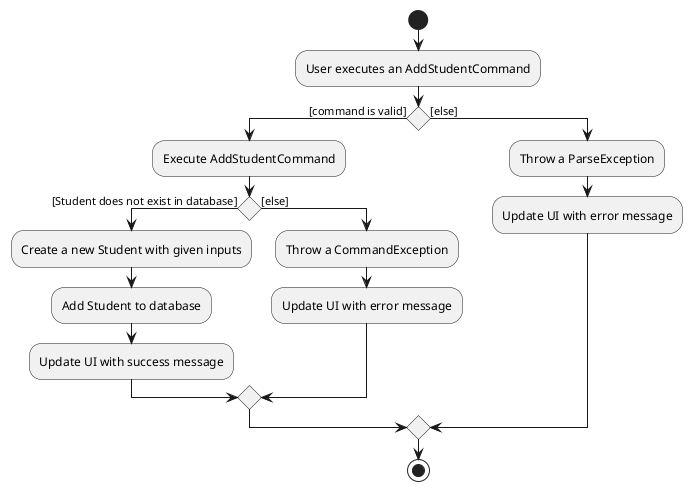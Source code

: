 @startuml

start

:User executes an AddStudentCommand;

if () then ([command is valid])
	:Execute AddStudentCommand;
	if() then ([Student does not exist in database])
        :Create a new Student with given inputs;
        :Add Student to database;
        :Update UI with success message;

	else ([else])
        :Throw a CommandException;
        :Update UI with error message;
    endif
else ([else])
	:Throw a ParseException;
	:Update UI with error message;
endif

stop

@enduml

